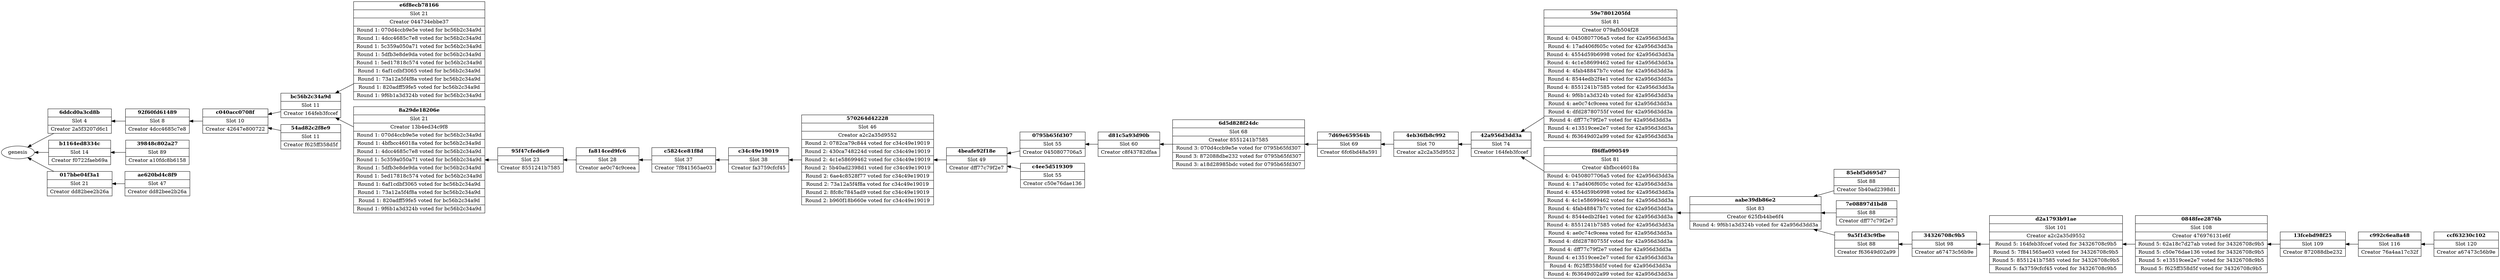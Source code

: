 strict digraph "Chains" {
  rankdir="RL"
  "genesis" [shape="oval" label="genesis"]
  "6ddcd0a3cd8b" [shape="record" label=<<b>6ddcd0a3cd8b</b>|Slot 4|Creator 2a5f3207d6c1>]
  "92f60fd61489" [shape="record" label=<<b>92f60fd61489</b>|Slot 8|Creator 4dcc4685c7e8>]
  "c040acc0708f" [shape="record" label=<<b>c040acc0708f</b>|Slot 10|Creator 42647e800722>]
  "bc56b2c34a9d" [shape="record" label=<<b>bc56b2c34a9d</b>|Slot 11|Creator 164feb3fccef>]
  "54ad82c2f8e9" [shape="record" label=<<b>54ad82c2f8e9</b>|Slot 11|Creator f625ff358d5f>]
  "b1164ed8334c" [shape="record" label=<<b>b1164ed8334c</b>|Slot 14|Creator f0722faeb69a>]
  "e6f8ecb78166" [shape="record" label=<<b>e6f8ecb78166</b>|Slot 21|Creator 044734ebbe37|Round 1: 070d4ccb9e5e voted for bc56b2c34a9d|Round 1: 4dcc4685c7e8 voted for bc56b2c34a9d|Round 1: 5c359a050a71 voted for bc56b2c34a9d|Round 1: 5dfb3e8de9da voted for bc56b2c34a9d|Round 1: 5ed17818c574 voted for bc56b2c34a9d|Round 1: 6af1cdbf3065 voted for bc56b2c34a9d|Round 1: 73a12a5f4f8a voted for bc56b2c34a9d|Round 1: 820adff59fe5 voted for bc56b2c34a9d|Round 1: 9f6b1a3d324b voted for bc56b2c34a9d>]
  "8a29de18206e" [shape="record" label=<<b>8a29de18206e</b>|Slot 21|Creator 13b4ed34c9f8|Round 1: 070d4ccb9e5e voted for bc56b2c34a9d|Round 1: 4bfbcc46018a voted for bc56b2c34a9d|Round 1: 4dcc4685c7e8 voted for bc56b2c34a9d|Round 1: 5c359a050a71 voted for bc56b2c34a9d|Round 1: 5dfb3e8de9da voted for bc56b2c34a9d|Round 1: 5ed17818c574 voted for bc56b2c34a9d|Round 1: 6af1cdbf3065 voted for bc56b2c34a9d|Round 1: 73a12a5f4f8a voted for bc56b2c34a9d|Round 1: 820adff59fe5 voted for bc56b2c34a9d|Round 1: 9f6b1a3d324b voted for bc56b2c34a9d>]
  "017bbe04f3a1" [shape="record" label=<<b>017bbe04f3a1</b>|Slot 21|Creator dd82bee2b26a>]
  "95f47cfed6e9" [shape="record" label=<<b>95f47cfed6e9</b>|Slot 23|Creator 8551241b7585>]
  "fa814ced9fc6" [shape="record" label=<<b>fa814ced9fc6</b>|Slot 28|Creator ae0c74c9ceea>]
  "c5824ce81f8d" [shape="record" label=<<b>c5824ce81f8d</b>|Slot 37|Creator 7f841565ae03>]
  "c34c49e19019" [shape="record" label=<<b>c34c49e19019</b>|Slot 38|Creator fa3759cfcf45>]
  "570264d42228" [shape="record" label=<<b>570264d42228</b>|Slot 46|Creator a2c2a35d9552|Round 2: 0782ca79c844 voted for c34c49e19019|Round 2: 430ca748224d voted for c34c49e19019|Round 2: 4c1e58699462 voted for c34c49e19019|Round 2: 5b40ad2398d1 voted for c34c49e19019|Round 2: 6ae4c8528f77 voted for c34c49e19019|Round 2: 73a12a5f4f8a voted for c34c49e19019|Round 2: 8fc8c7845ad9 voted for c34c49e19019|Round 2: b960f18b660e voted for c34c49e19019>]
  "ae620bd4c8f9" [shape="record" label=<<b>ae620bd4c8f9</b>|Slot 47|Creator dd82bee2b26a>]
  "4beafe92f18e" [shape="record" label=<<b>4beafe92f18e</b>|Slot 49|Creator dff77c79f2e7>]
  "0795b65fd307" [shape="record" label=<<b>0795b65fd307</b>|Slot 55|Creator 0450807706a5>]
  "c4ee5d519309" [shape="record" label=<<b>c4ee5d519309</b>|Slot 55|Creator c50e76dae136>]
  "d81c5a93d90b" [shape="record" label=<<b>d81c5a93d90b</b>|Slot 60|Creator c8f43782dfaa>]
  "6d5d828f24dc" [shape="record" label=<<b>6d5d828f24dc</b>|Slot 68|Creator 8551241b7585|Round 3: 070d4ccb9e5e voted for 0795b65fd307|Round 3: 872088dbe232 voted for 0795b65fd307|Round 3: a18d28985bdc voted for 0795b65fd307>]
  "7d69e659564b" [shape="record" label=<<b>7d69e659564b</b>|Slot 69|Creator 6fc6bd48a591>]
  "4eb36fb8c992" [shape="record" label=<<b>4eb36fb8c992</b>|Slot 70|Creator a2c2a35d9552>]
  "42a956d3dd3a" [shape="record" label=<<b>42a956d3dd3a</b>|Slot 74|Creator 164feb3fccef>]
  "59e7801205fd" [shape="record" label=<<b>59e7801205fd</b>|Slot 81|Creator 079afb504f28|Round 4: 0450807706a5 voted for 42a956d3dd3a|Round 4: 17ad406f605c voted for 42a956d3dd3a|Round 4: 4554d59b6998 voted for 42a956d3dd3a|Round 4: 4c1e58699462 voted for 42a956d3dd3a|Round 4: 4fab48847b7c voted for 42a956d3dd3a|Round 4: 8544edb2f4e1 voted for 42a956d3dd3a|Round 4: 8551241b7585 voted for 42a956d3dd3a|Round 4: 9f6b1a3d324b voted for 42a956d3dd3a|Round 4: ae0c74c9ceea voted for 42a956d3dd3a|Round 4: dfd28780755f voted for 42a956d3dd3a|Round 4: dff77c79f2e7 voted for 42a956d3dd3a|Round 4: e13519cee2e7 voted for 42a956d3dd3a|Round 4: f63649d02a99 voted for 42a956d3dd3a>]
  "f86ffa090549" [shape="record" label=<<b>f86ffa090549</b>|Slot 81|Creator 4bfbcc46018a|Round 4: 0450807706a5 voted for 42a956d3dd3a|Round 4: 17ad406f605c voted for 42a956d3dd3a|Round 4: 4554d59b6998 voted for 42a956d3dd3a|Round 4: 4c1e58699462 voted for 42a956d3dd3a|Round 4: 4fab48847b7c voted for 42a956d3dd3a|Round 4: 8544edb2f4e1 voted for 42a956d3dd3a|Round 4: 8551241b7585 voted for 42a956d3dd3a|Round 4: ae0c74c9ceea voted for 42a956d3dd3a|Round 4: dfd28780755f voted for 42a956d3dd3a|Round 4: dff77c79f2e7 voted for 42a956d3dd3a|Round 4: e13519cee2e7 voted for 42a956d3dd3a|Round 4: f625ff358d5f voted for 42a956d3dd3a|Round 4: f63649d02a99 voted for 42a956d3dd3a>]
  "aabe39db86e2" [shape="record" label=<<b>aabe39db86e2</b>|Slot 83|Creator 625fb44be6f4|Round 4: 9f6b1a3d324b voted for 42a956d3dd3a>]
  "85ebf5d695d7" [shape="record" label=<<b>85ebf5d695d7</b>|Slot 88|Creator 5b40ad2398d1>]
  "7e08897d1bd8" [shape="record" label=<<b>7e08897d1bd8</b>|Slot 88|Creator dff77c79f2e7>]
  "9a5f1d3c9fbe" [shape="record" label=<<b>9a5f1d3c9fbe</b>|Slot 88|Creator f63649d02a99>]
  "39848c802a27" [shape="record" label=<<b>39848c802a27</b>|Slot 89|Creator a10fdc8b6158>]
  "34326708c9b5" [shape="record" label=<<b>34326708c9b5</b>|Slot 98|Creator a67473c56b9e>]
  "d2a1793b91ae" [shape="record" label=<<b>d2a1793b91ae</b>|Slot 101|Creator a2c2a35d9552|Round 5: 164feb3fccef voted for 34326708c9b5|Round 5: 7f841565ae03 voted for 34326708c9b5|Round 5: 8551241b7585 voted for 34326708c9b5|Round 5: fa3759cfcf45 voted for 34326708c9b5>]
  "0848fee2876b" [shape="record" label=<<b>0848fee2876b</b>|Slot 108|Creator 476976131e6f|Round 5: 62a18c7d27ab voted for 34326708c9b5|Round 5: c50e76dae136 voted for 34326708c9b5|Round 5: e13519cee2e7 voted for 34326708c9b5|Round 5: f625ff358d5f voted for 34326708c9b5>]
  "13fcebd98f25" [shape="record" label=<<b>13fcebd98f25</b>|Slot 109|Creator 872088dbe232>]
  "c992c6ea8a48" [shape="record" label=<<b>c992c6ea8a48</b>|Slot 116|Creator 76a4aa17c32f>]
  "ccf63230c102" [shape="record" label=<<b>ccf63230c102</b>|Slot 120|Creator a67473c56b9e>]
  "6ddcd0a3cd8b" -> "genesis"
  "b1164ed8334c" -> "genesis"
  "017bbe04f3a1" -> "genesis"
  "92f60fd61489" -> "6ddcd0a3cd8b"
  "c040acc0708f" -> "92f60fd61489"
  "bc56b2c34a9d" -> "c040acc0708f"
  "54ad82c2f8e9" -> "c040acc0708f"
  "e6f8ecb78166" -> "bc56b2c34a9d"
  "8a29de18206e" -> "bc56b2c34a9d"
  "39848c802a27" -> "b1164ed8334c"
  "95f47cfed6e9" -> "8a29de18206e"
  "ae620bd4c8f9" -> "017bbe04f3a1"
  "fa814ced9fc6" -> "95f47cfed6e9"
  "c5824ce81f8d" -> "fa814ced9fc6"
  "c34c49e19019" -> "c5824ce81f8d"
  "570264d42228" -> "c34c49e19019"
  "4beafe92f18e" -> "570264d42228"
  "0795b65fd307" -> "4beafe92f18e"
  "c4ee5d519309" -> "4beafe92f18e"
  "d81c5a93d90b" -> "0795b65fd307"
  "6d5d828f24dc" -> "d81c5a93d90b"
  "7d69e659564b" -> "6d5d828f24dc"
  "4eb36fb8c992" -> "7d69e659564b"
  "42a956d3dd3a" -> "4eb36fb8c992"
  "59e7801205fd" -> "42a956d3dd3a"
  "f86ffa090549" -> "42a956d3dd3a"
  "aabe39db86e2" -> "f86ffa090549"
  "85ebf5d695d7" -> "aabe39db86e2"
  "7e08897d1bd8" -> "aabe39db86e2"
  "9a5f1d3c9fbe" -> "aabe39db86e2"
  "34326708c9b5" -> "9a5f1d3c9fbe"
  "d2a1793b91ae" -> "34326708c9b5"
  "0848fee2876b" -> "d2a1793b91ae"
  "13fcebd98f25" -> "0848fee2876b"
  "c992c6ea8a48" -> "13fcebd98f25"
  "ccf63230c102" -> "c992c6ea8a48"
}